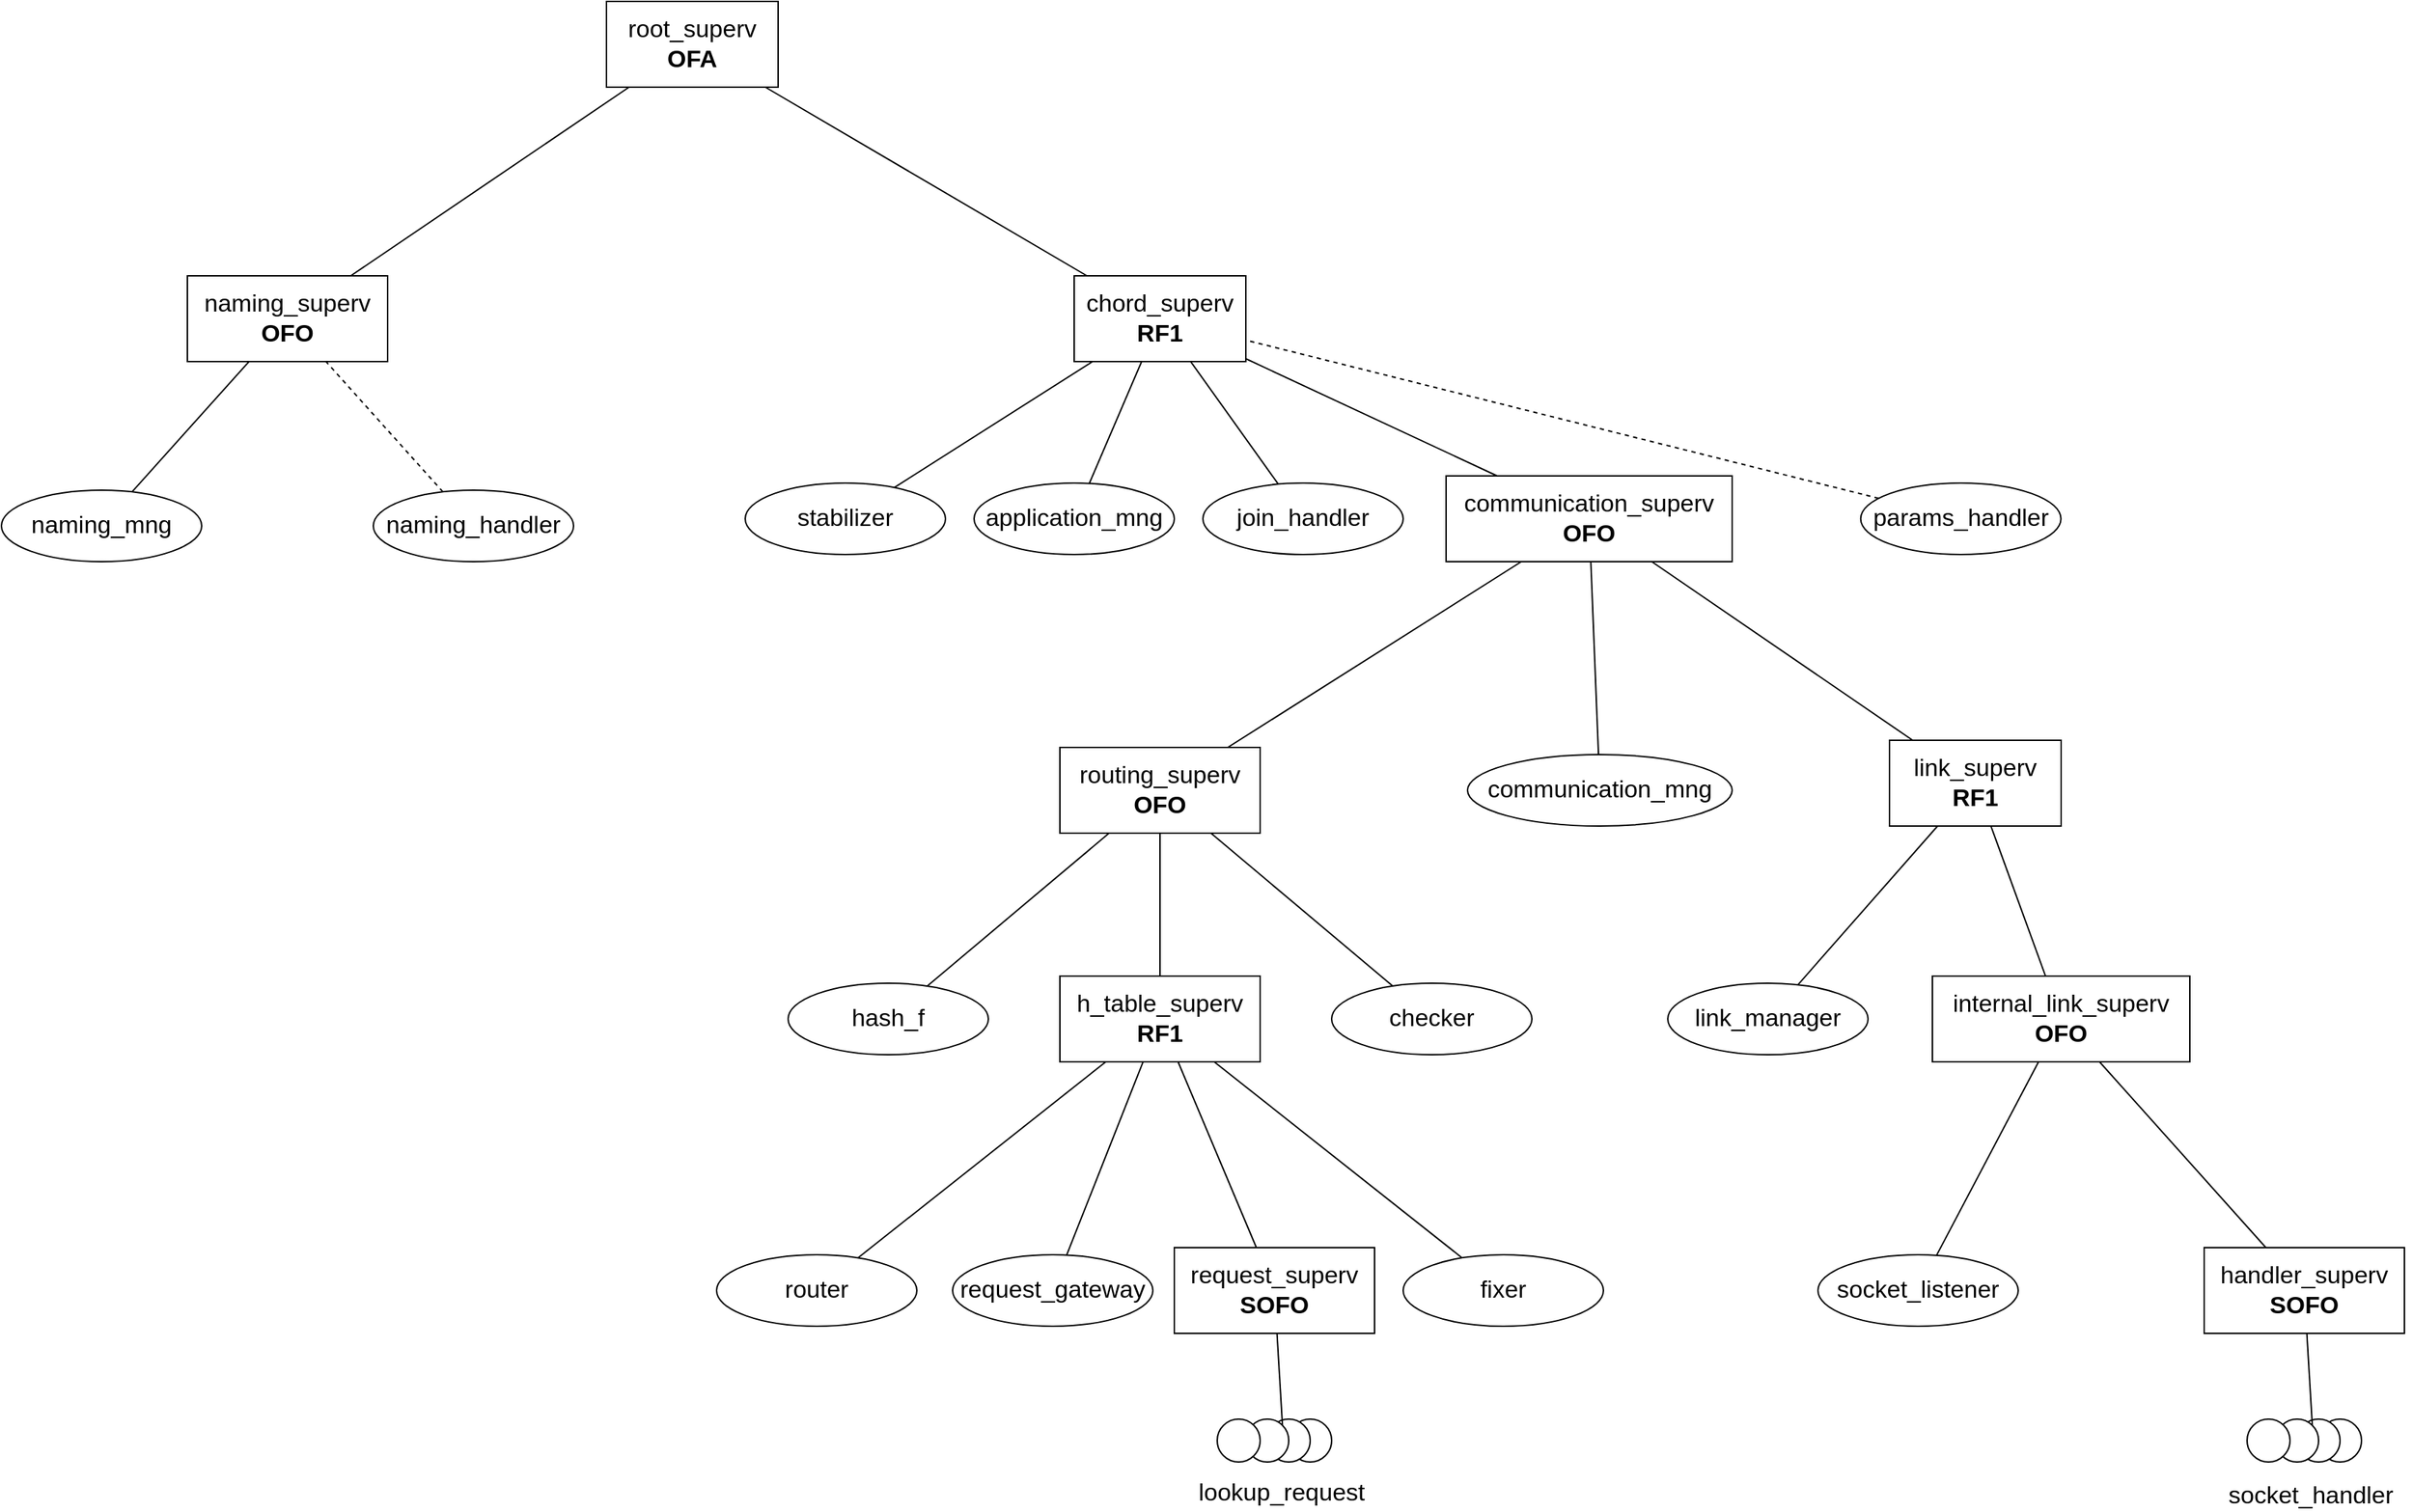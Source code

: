 <mxfile version="10.6.3" type="device"><diagram id="WaO_RdG61-Xuq5KeosRQ" name="Page-1"><mxGraphModel dx="2345" dy="474" grid="1" gridSize="10" guides="1" tooltips="1" connect="1" arrows="1" fold="1" page="1" pageScale="1" pageWidth="827" pageHeight="1169" math="0" shadow="0"><root><mxCell id="0"/><mxCell id="1" parent="0"/><mxCell id="hc2V4zdzICpUIH1nDHmj-1" value="root_superv&lt;br&gt;&lt;b&gt;OFA&lt;/b&gt;" style="rounded=0;whiteSpace=wrap;html=1;fontSize=17;" vertex="1" parent="1"><mxGeometry x="353" y="40" width="120" height="60" as="geometry"/></mxCell><mxCell id="hc2V4zdzICpUIH1nDHmj-2" value="naming_superv&lt;br&gt;&lt;b&gt;OFO&lt;/b&gt;" style="rounded=0;whiteSpace=wrap;html=1;fontSize=17;" vertex="1" parent="1"><mxGeometry x="60" y="232" width="140" height="60" as="geometry"/></mxCell><mxCell id="hc2V4zdzICpUIH1nDHmj-3" value="chord_superv&lt;br&gt;&lt;b&gt;RF1&lt;/b&gt;" style="rounded=0;whiteSpace=wrap;html=1;fontSize=17;" vertex="1" parent="1"><mxGeometry x="680" y="232" width="120" height="60" as="geometry"/></mxCell><mxCell id="hc2V4zdzICpUIH1nDHmj-4" value="naming_mng" style="ellipse;whiteSpace=wrap;html=1;fontSize=17;" vertex="1" parent="1"><mxGeometry x="-70" y="382" width="140" height="50" as="geometry"/></mxCell><mxCell id="hc2V4zdzICpUIH1nDHmj-5" value="naming_handler" style="ellipse;whiteSpace=wrap;html=1;fontSize=17;" vertex="1" parent="1"><mxGeometry x="190" y="382" width="140" height="50" as="geometry"/></mxCell><mxCell id="hc2V4zdzICpUIH1nDHmj-6" value="" style="endArrow=none;html=1;fontSize=17;" edge="1" parent="1" source="hc2V4zdzICpUIH1nDHmj-4" target="hc2V4zdzICpUIH1nDHmj-2"><mxGeometry width="50" height="50" relative="1" as="geometry"><mxPoint x="-70" y="482" as="sourcePoint"/><mxPoint x="-20" y="432" as="targetPoint"/></mxGeometry></mxCell><mxCell id="hc2V4zdzICpUIH1nDHmj-7" value="" style="endArrow=none;dashed=1;html=1;fontSize=17;" edge="1" parent="1" source="hc2V4zdzICpUIH1nDHmj-5" target="hc2V4zdzICpUIH1nDHmj-2"><mxGeometry width="50" height="50" relative="1" as="geometry"><mxPoint x="140" y="382" as="sourcePoint"/><mxPoint x="190" y="332" as="targetPoint"/></mxGeometry></mxCell><mxCell id="hc2V4zdzICpUIH1nDHmj-9" value="stabilizer" style="ellipse;whiteSpace=wrap;html=1;fontSize=17;" vertex="1" parent="1"><mxGeometry x="450" y="377" width="140" height="50" as="geometry"/></mxCell><mxCell id="hc2V4zdzICpUIH1nDHmj-10" value="application_mng" style="ellipse;whiteSpace=wrap;html=1;fontSize=17;" vertex="1" parent="1"><mxGeometry x="610" y="377" width="140" height="50" as="geometry"/></mxCell><mxCell id="hc2V4zdzICpUIH1nDHmj-11" value="join_handler" style="ellipse;whiteSpace=wrap;html=1;fontSize=17;" vertex="1" parent="1"><mxGeometry x="770" y="377" width="140" height="50" as="geometry"/></mxCell><mxCell id="hc2V4zdzICpUIH1nDHmj-12" value="params_handler" style="ellipse;whiteSpace=wrap;html=1;fontSize=17;" vertex="1" parent="1"><mxGeometry x="1229.857" y="377" width="140" height="50" as="geometry"/></mxCell><mxCell id="hc2V4zdzICpUIH1nDHmj-13" value="communication_superv&lt;br&gt;&lt;b&gt;OFO&lt;/b&gt;" style="rounded=0;whiteSpace=wrap;html=1;fontSize=17;" vertex="1" parent="1"><mxGeometry x="940" y="372" width="200" height="60" as="geometry"/></mxCell><mxCell id="hc2V4zdzICpUIH1nDHmj-14" value="" style="endArrow=none;html=1;fontSize=17;" edge="1" parent="1" source="hc2V4zdzICpUIH1nDHmj-9" target="hc2V4zdzICpUIH1nDHmj-3"><mxGeometry width="50" height="50" relative="1" as="geometry"><mxPoint x="565" y="352" as="sourcePoint"/><mxPoint x="615" y="302" as="targetPoint"/></mxGeometry></mxCell><mxCell id="hc2V4zdzICpUIH1nDHmj-15" value="" style="endArrow=none;html=1;fontSize=17;" edge="1" parent="1" source="hc2V4zdzICpUIH1nDHmj-10" target="hc2V4zdzICpUIH1nDHmj-3"><mxGeometry width="50" height="50" relative="1" as="geometry"><mxPoint x="564.13" y="390.173" as="sourcePoint"/><mxPoint x="702.857" y="302" as="targetPoint"/></mxGeometry></mxCell><mxCell id="hc2V4zdzICpUIH1nDHmj-16" value="" style="endArrow=none;html=1;fontSize=17;" edge="1" parent="1" source="hc2V4zdzICpUIH1nDHmj-11" target="hc2V4zdzICpUIH1nDHmj-3"><mxGeometry width="50" height="50" relative="1" as="geometry"><mxPoint x="574.13" y="400.173" as="sourcePoint"/><mxPoint x="712.857" y="312" as="targetPoint"/></mxGeometry></mxCell><mxCell id="hc2V4zdzICpUIH1nDHmj-17" value="" style="endArrow=none;html=1;fontSize=17;" edge="1" parent="1" source="hc2V4zdzICpUIH1nDHmj-13" target="hc2V4zdzICpUIH1nDHmj-3"><mxGeometry width="50" height="50" relative="1" as="geometry"><mxPoint x="780.13" y="382.173" as="sourcePoint"/><mxPoint x="918.857" y="294" as="targetPoint"/></mxGeometry></mxCell><mxCell id="hc2V4zdzICpUIH1nDHmj-19" value="" style="endArrow=none;dashed=1;html=1;fontSize=17;" edge="1" parent="1" source="hc2V4zdzICpUIH1nDHmj-12" target="hc2V4zdzICpUIH1nDHmj-3"><mxGeometry width="50" height="50" relative="1" as="geometry"><mxPoint x="480" y="502" as="sourcePoint"/><mxPoint x="530" y="452" as="targetPoint"/></mxGeometry></mxCell><mxCell id="hc2V4zdzICpUIH1nDHmj-20" value="routing_superv&lt;br&gt;&lt;b&gt;OFO&lt;/b&gt;" style="rounded=0;whiteSpace=wrap;html=1;fontSize=17;" vertex="1" parent="1"><mxGeometry x="670" y="562" width="140" height="60" as="geometry"/></mxCell><mxCell id="hc2V4zdzICpUIH1nDHmj-21" value="communication_mng" style="ellipse;whiteSpace=wrap;html=1;fontSize=17;" vertex="1" parent="1"><mxGeometry x="955" y="567" width="185" height="50" as="geometry"/></mxCell><mxCell id="hc2V4zdzICpUIH1nDHmj-22" value="link_superv&lt;br&gt;&lt;b&gt;RF1&lt;/b&gt;" style="rounded=0;whiteSpace=wrap;html=1;fontSize=17;" vertex="1" parent="1"><mxGeometry x="1250" y="557" width="120" height="60" as="geometry"/></mxCell><mxCell id="hc2V4zdzICpUIH1nDHmj-23" value="" style="endArrow=none;html=1;fontSize=17;" edge="1" parent="1" source="hc2V4zdzICpUIH1nDHmj-20" target="hc2V4zdzICpUIH1nDHmj-13"><mxGeometry width="50" height="50" relative="1" as="geometry"><mxPoint x="590.13" y="550.173" as="sourcePoint"/><mxPoint x="728.857" y="462" as="targetPoint"/></mxGeometry></mxCell><mxCell id="hc2V4zdzICpUIH1nDHmj-24" value="" style="endArrow=none;html=1;fontSize=17;" edge="1" parent="1" source="hc2V4zdzICpUIH1nDHmj-21" target="hc2V4zdzICpUIH1nDHmj-13"><mxGeometry width="50" height="50" relative="1" as="geometry"><mxPoint x="789.474" y="572" as="sourcePoint"/><mxPoint x="960.526" y="442" as="targetPoint"/></mxGeometry></mxCell><mxCell id="hc2V4zdzICpUIH1nDHmj-25" value="" style="endArrow=none;html=1;fontSize=17;" edge="1" parent="1" source="hc2V4zdzICpUIH1nDHmj-22" target="hc2V4zdzICpUIH1nDHmj-13"><mxGeometry width="50" height="50" relative="1" as="geometry"><mxPoint x="799.474" y="582" as="sourcePoint"/><mxPoint x="970.526" y="452" as="targetPoint"/></mxGeometry></mxCell><mxCell id="hc2V4zdzICpUIH1nDHmj-26" value="hash_f" style="ellipse;whiteSpace=wrap;html=1;fontSize=17;" vertex="1" parent="1"><mxGeometry x="480" y="727" width="140" height="50" as="geometry"/></mxCell><mxCell id="hc2V4zdzICpUIH1nDHmj-27" value="h_table_superv&lt;br&gt;&lt;b&gt;RF1&lt;/b&gt;" style="rounded=0;whiteSpace=wrap;html=1;fontSize=17;" vertex="1" parent="1"><mxGeometry x="670" y="722" width="140" height="60" as="geometry"/></mxCell><mxCell id="hc2V4zdzICpUIH1nDHmj-29" value="checker" style="ellipse;whiteSpace=wrap;html=1;fontSize=17;" vertex="1" parent="1"><mxGeometry x="860" y="727" width="140" height="50" as="geometry"/></mxCell><mxCell id="hc2V4zdzICpUIH1nDHmj-31" value="" style="endArrow=none;html=1;fontSize=17;" edge="1" parent="1" source="hc2V4zdzICpUIH1nDHmj-26" target="hc2V4zdzICpUIH1nDHmj-20"><mxGeometry width="50" height="50" relative="1" as="geometry"><mxPoint x="438.974" y="732" as="sourcePoint"/><mxPoint x="610.026" y="602" as="targetPoint"/></mxGeometry></mxCell><mxCell id="hc2V4zdzICpUIH1nDHmj-32" value="" style="endArrow=none;html=1;fontSize=17;" edge="1" parent="1" source="hc2V4zdzICpUIH1nDHmj-27" target="hc2V4zdzICpUIH1nDHmj-20"><mxGeometry width="50" height="50" relative="1" as="geometry"><mxPoint x="799.474" y="582" as="sourcePoint"/><mxPoint x="971" y="452" as="targetPoint"/></mxGeometry></mxCell><mxCell id="hc2V4zdzICpUIH1nDHmj-33" value="" style="endArrow=none;html=1;fontSize=17;" edge="1" parent="1" source="hc2V4zdzICpUIH1nDHmj-29" target="hc2V4zdzICpUIH1nDHmj-20"><mxGeometry width="50" height="50" relative="1" as="geometry"><mxPoint x="809.474" y="592" as="sourcePoint"/><mxPoint x="980.526" y="462" as="targetPoint"/></mxGeometry></mxCell><mxCell id="hc2V4zdzICpUIH1nDHmj-34" value="router" style="ellipse;whiteSpace=wrap;html=1;fontSize=17;" vertex="1" parent="1"><mxGeometry x="430" y="917" width="140" height="50" as="geometry"/></mxCell><mxCell id="hc2V4zdzICpUIH1nDHmj-35" value="request_gateway" style="ellipse;whiteSpace=wrap;html=1;fontSize=17;" vertex="1" parent="1"><mxGeometry x="595" y="917" width="140" height="50" as="geometry"/></mxCell><mxCell id="hc2V4zdzICpUIH1nDHmj-36" value="request_superv&lt;br&gt;&lt;b&gt;SOFO&lt;/b&gt;" style="rounded=0;whiteSpace=wrap;html=1;fontSize=17;" vertex="1" parent="1"><mxGeometry x="750" y="912" width="140" height="60" as="geometry"/></mxCell><mxCell id="hc2V4zdzICpUIH1nDHmj-37" value="fixer" style="ellipse;whiteSpace=wrap;html=1;fontSize=17;" vertex="1" parent="1"><mxGeometry x="910" y="917" width="140" height="50" as="geometry"/></mxCell><mxCell id="hc2V4zdzICpUIH1nDHmj-38" value="" style="endArrow=none;html=1;fontSize=17;" edge="1" parent="1" source="hc2V4zdzICpUIH1nDHmj-34" target="hc2V4zdzICpUIH1nDHmj-27"><mxGeometry width="50" height="50" relative="1" as="geometry"><mxPoint x="360" y="1042" as="sourcePoint"/><mxPoint x="410" y="992" as="targetPoint"/></mxGeometry></mxCell><mxCell id="hc2V4zdzICpUIH1nDHmj-39" value="" style="endArrow=none;html=1;fontSize=17;" edge="1" parent="1" source="hc2V4zdzICpUIH1nDHmj-35" target="hc2V4zdzICpUIH1nDHmj-27"><mxGeometry width="50" height="50" relative="1" as="geometry"><mxPoint x="547.696" y="929.04" as="sourcePoint"/><mxPoint x="713.684" y="792" as="targetPoint"/></mxGeometry></mxCell><mxCell id="hc2V4zdzICpUIH1nDHmj-40" value="" style="endArrow=none;html=1;fontSize=17;" edge="1" parent="1" source="hc2V4zdzICpUIH1nDHmj-36" target="hc2V4zdzICpUIH1nDHmj-27"><mxGeometry width="50" height="50" relative="1" as="geometry"><mxPoint x="557.696" y="939.04" as="sourcePoint"/><mxPoint x="723.684" y="802" as="targetPoint"/></mxGeometry></mxCell><mxCell id="hc2V4zdzICpUIH1nDHmj-41" value="" style="endArrow=none;html=1;fontSize=17;" edge="1" parent="1" source="hc2V4zdzICpUIH1nDHmj-37" target="hc2V4zdzICpUIH1nDHmj-27"><mxGeometry width="50" height="50" relative="1" as="geometry"><mxPoint x="567.696" y="949.04" as="sourcePoint"/><mxPoint x="733.684" y="812" as="targetPoint"/></mxGeometry></mxCell><mxCell id="hc2V4zdzICpUIH1nDHmj-42" value="" style="ellipse;whiteSpace=wrap;html=1;aspect=fixed;fontSize=17;" vertex="1" parent="1"><mxGeometry x="830" y="1032" width="30" height="30" as="geometry"/></mxCell><mxCell id="hc2V4zdzICpUIH1nDHmj-44" value="" style="ellipse;whiteSpace=wrap;html=1;aspect=fixed;fontSize=17;" vertex="1" parent="1"><mxGeometry x="815" y="1032" width="30" height="30" as="geometry"/></mxCell><mxCell id="hc2V4zdzICpUIH1nDHmj-45" value="" style="ellipse;whiteSpace=wrap;html=1;aspect=fixed;fontSize=17;" vertex="1" parent="1"><mxGeometry x="800" y="1032" width="30" height="30" as="geometry"/></mxCell><mxCell id="hc2V4zdzICpUIH1nDHmj-46" value="" style="ellipse;whiteSpace=wrap;html=1;aspect=fixed;fontSize=17;" vertex="1" parent="1"><mxGeometry x="780" y="1032" width="30" height="30" as="geometry"/></mxCell><mxCell id="hc2V4zdzICpUIH1nDHmj-47" value="" style="endArrow=none;html=1;fontSize=17;exitX=1;exitY=0;exitDx=0;exitDy=0;" edge="1" parent="1" source="hc2V4zdzICpUIH1nDHmj-45" target="hc2V4zdzICpUIH1nDHmj-36"><mxGeometry width="50" height="50" relative="1" as="geometry"><mxPoint x="688.987" y="927.207" as="sourcePoint"/><mxPoint x="738.947" y="792" as="targetPoint"/></mxGeometry></mxCell><mxCell id="hc2V4zdzICpUIH1nDHmj-48" value="link_manager" style="ellipse;whiteSpace=wrap;html=1;fontSize=17;" vertex="1" parent="1"><mxGeometry x="1095" y="727" width="140" height="50" as="geometry"/></mxCell><mxCell id="hc2V4zdzICpUIH1nDHmj-49" value="" style="endArrow=none;html=1;fontSize=17;" edge="1" parent="1" source="hc2V4zdzICpUIH1nDHmj-48" target="hc2V4zdzICpUIH1nDHmj-22"><mxGeometry width="50" height="50" relative="1" as="geometry"><mxPoint x="1030.478" y="577.052" as="sourcePoint"/><mxPoint x="1005.526" y="442" as="targetPoint"/></mxGeometry></mxCell><mxCell id="hc2V4zdzICpUIH1nDHmj-50" value="internal_link_superv&lt;br&gt;&lt;b&gt;OFO&lt;/b&gt;" style="rounded=0;whiteSpace=wrap;html=1;fontSize=17;" vertex="1" parent="1"><mxGeometry x="1280" y="722" width="180" height="60" as="geometry"/></mxCell><mxCell id="hc2V4zdzICpUIH1nDHmj-51" value="" style="endArrow=none;html=1;fontSize=17;" edge="1" parent="1" source="hc2V4zdzICpUIH1nDHmj-50" target="hc2V4zdzICpUIH1nDHmj-22"><mxGeometry width="50" height="50" relative="1" as="geometry"><mxPoint x="1195.859" y="738.136" as="sourcePoint"/><mxPoint x="1293.636" y="627" as="targetPoint"/></mxGeometry></mxCell><mxCell id="hc2V4zdzICpUIH1nDHmj-52" value="socket_listener" style="ellipse;whiteSpace=wrap;html=1;fontSize=17;" vertex="1" parent="1"><mxGeometry x="1200" y="917" width="140" height="50" as="geometry"/></mxCell><mxCell id="hc2V4zdzICpUIH1nDHmj-53" value="handler_superv&lt;br&gt;&lt;b&gt;SOFO&lt;/b&gt;" style="rounded=0;whiteSpace=wrap;html=1;fontSize=17;" vertex="1" parent="1"><mxGeometry x="1470" y="912" width="140" height="60" as="geometry"/></mxCell><mxCell id="hc2V4zdzICpUIH1nDHmj-54" value="" style="ellipse;whiteSpace=wrap;html=1;aspect=fixed;fontSize=17;" vertex="1" parent="1"><mxGeometry x="1550" y="1032" width="30" height="30" as="geometry"/></mxCell><mxCell id="hc2V4zdzICpUIH1nDHmj-55" value="" style="ellipse;whiteSpace=wrap;html=1;aspect=fixed;fontSize=17;" vertex="1" parent="1"><mxGeometry x="1535" y="1032" width="30" height="30" as="geometry"/></mxCell><mxCell id="hc2V4zdzICpUIH1nDHmj-56" value="" style="ellipse;whiteSpace=wrap;html=1;aspect=fixed;fontSize=17;" vertex="1" parent="1"><mxGeometry x="1520" y="1032" width="30" height="30" as="geometry"/></mxCell><mxCell id="hc2V4zdzICpUIH1nDHmj-57" value="" style="ellipse;whiteSpace=wrap;html=1;aspect=fixed;fontSize=17;" vertex="1" parent="1"><mxGeometry x="1500" y="1032" width="30" height="30" as="geometry"/></mxCell><mxCell id="hc2V4zdzICpUIH1nDHmj-58" value="" style="endArrow=none;html=1;fontSize=17;exitX=1;exitY=0;exitDx=0;exitDy=0;" edge="1" parent="1" source="hc2V4zdzICpUIH1nDHmj-56" target="hc2V4zdzICpUIH1nDHmj-53"><mxGeometry width="50" height="50" relative="1" as="geometry"><mxPoint x="1358.987" y="927.207" as="sourcePoint"/><mxPoint x="1408.947" y="792" as="targetPoint"/></mxGeometry></mxCell><mxCell id="hc2V4zdzICpUIH1nDHmj-59" value="" style="endArrow=none;html=1;fontSize=17;" edge="1" parent="1" source="hc2V4zdzICpUIH1nDHmj-52" target="hc2V4zdzICpUIH1nDHmj-50"><mxGeometry width="50" height="50" relative="1" as="geometry"><mxPoint x="1060" y="1132" as="sourcePoint"/><mxPoint x="1320" y="822" as="targetPoint"/></mxGeometry></mxCell><mxCell id="hc2V4zdzICpUIH1nDHmj-60" value="" style="endArrow=none;html=1;fontSize=17;" edge="1" parent="1" source="hc2V4zdzICpUIH1nDHmj-53" target="hc2V4zdzICpUIH1nDHmj-50"><mxGeometry width="50" height="50" relative="1" as="geometry"><mxPoint x="1070" y="1142" as="sourcePoint"/><mxPoint x="1120" y="1092" as="targetPoint"/></mxGeometry></mxCell><mxCell id="hc2V4zdzICpUIH1nDHmj-61" value="" style="endArrow=none;html=1;fontSize=17;" edge="1" parent="1" source="hc2V4zdzICpUIH1nDHmj-2" target="hc2V4zdzICpUIH1nDHmj-1"><mxGeometry width="50" height="50" relative="1" as="geometry"><mxPoint x="220" y="259.786" as="sourcePoint"/><mxPoint x="420" y="59.786" as="targetPoint"/></mxGeometry></mxCell><mxCell id="hc2V4zdzICpUIH1nDHmj-62" value="" style="endArrow=none;html=1;fontSize=17;" edge="1" parent="1" source="hc2V4zdzICpUIH1nDHmj-3" target="hc2V4zdzICpUIH1nDHmj-1"><mxGeometry width="50" height="50" relative="1" as="geometry"><mxPoint x="230" y="269.786" as="sourcePoint"/><mxPoint x="430" y="69.786" as="targetPoint"/></mxGeometry></mxCell><mxCell id="hc2V4zdzICpUIH1nDHmj-64" value="socket_handler" style="text;html=1;resizable=0;points=[];autosize=1;align=left;verticalAlign=top;spacingTop=-4;fontSize=17;" vertex="1" parent="1"><mxGeometry x="1485" y="1073" width="130" height="20" as="geometry"/></mxCell><mxCell id="hc2V4zdzICpUIH1nDHmj-65" value="lookup_request" style="text;html=1;resizable=0;points=[];autosize=1;align=left;verticalAlign=top;spacingTop=-4;fontSize=17;" vertex="1" parent="1"><mxGeometry x="765" y="1071" width="130" height="20" as="geometry"/></mxCell></root></mxGraphModel></diagram></mxfile>